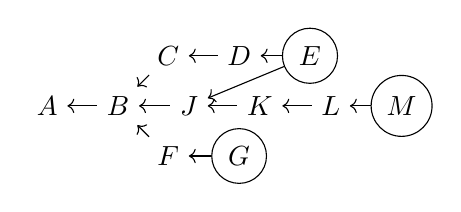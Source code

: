 \begin{tikzpicture}[node distance=0.9cm]

% nodes
\node (a) {$A$};
\node (b) [right of=a] {$B$};
\node (c) [above right of=b] {$C$};
\node (d) [right of=c] {$D$};
\node (e) [right of=d,draw,circle] {$E$};
\node (j) [right of=b] {$J$};
\node (k) [right of=j] {$K$};
\node (l) [right of=k] {$L$};
\node (m) [right of=l,draw,circle] {$M$};
\node (f) [below right of=b] {$F$};
\node (g) [right of=f,draw,circle] {$G$};

% arrows
\draw[<-] (a) -- (b);
\draw[<-] (b) -- (c);
\draw[<-] (c) -- (d);
\draw[<-] (d) -- (e);
\draw[<-] (b) -- (j);
\draw[<-] (j) -- (e);
\draw[<-] (j) -- (k);
\draw[<-] (k) -- (l);
\draw[<-] (l) -- (m);
\draw[<-] (b) -- (f);
\draw[<-] (f) -- (g);
\end{tikzpicture}